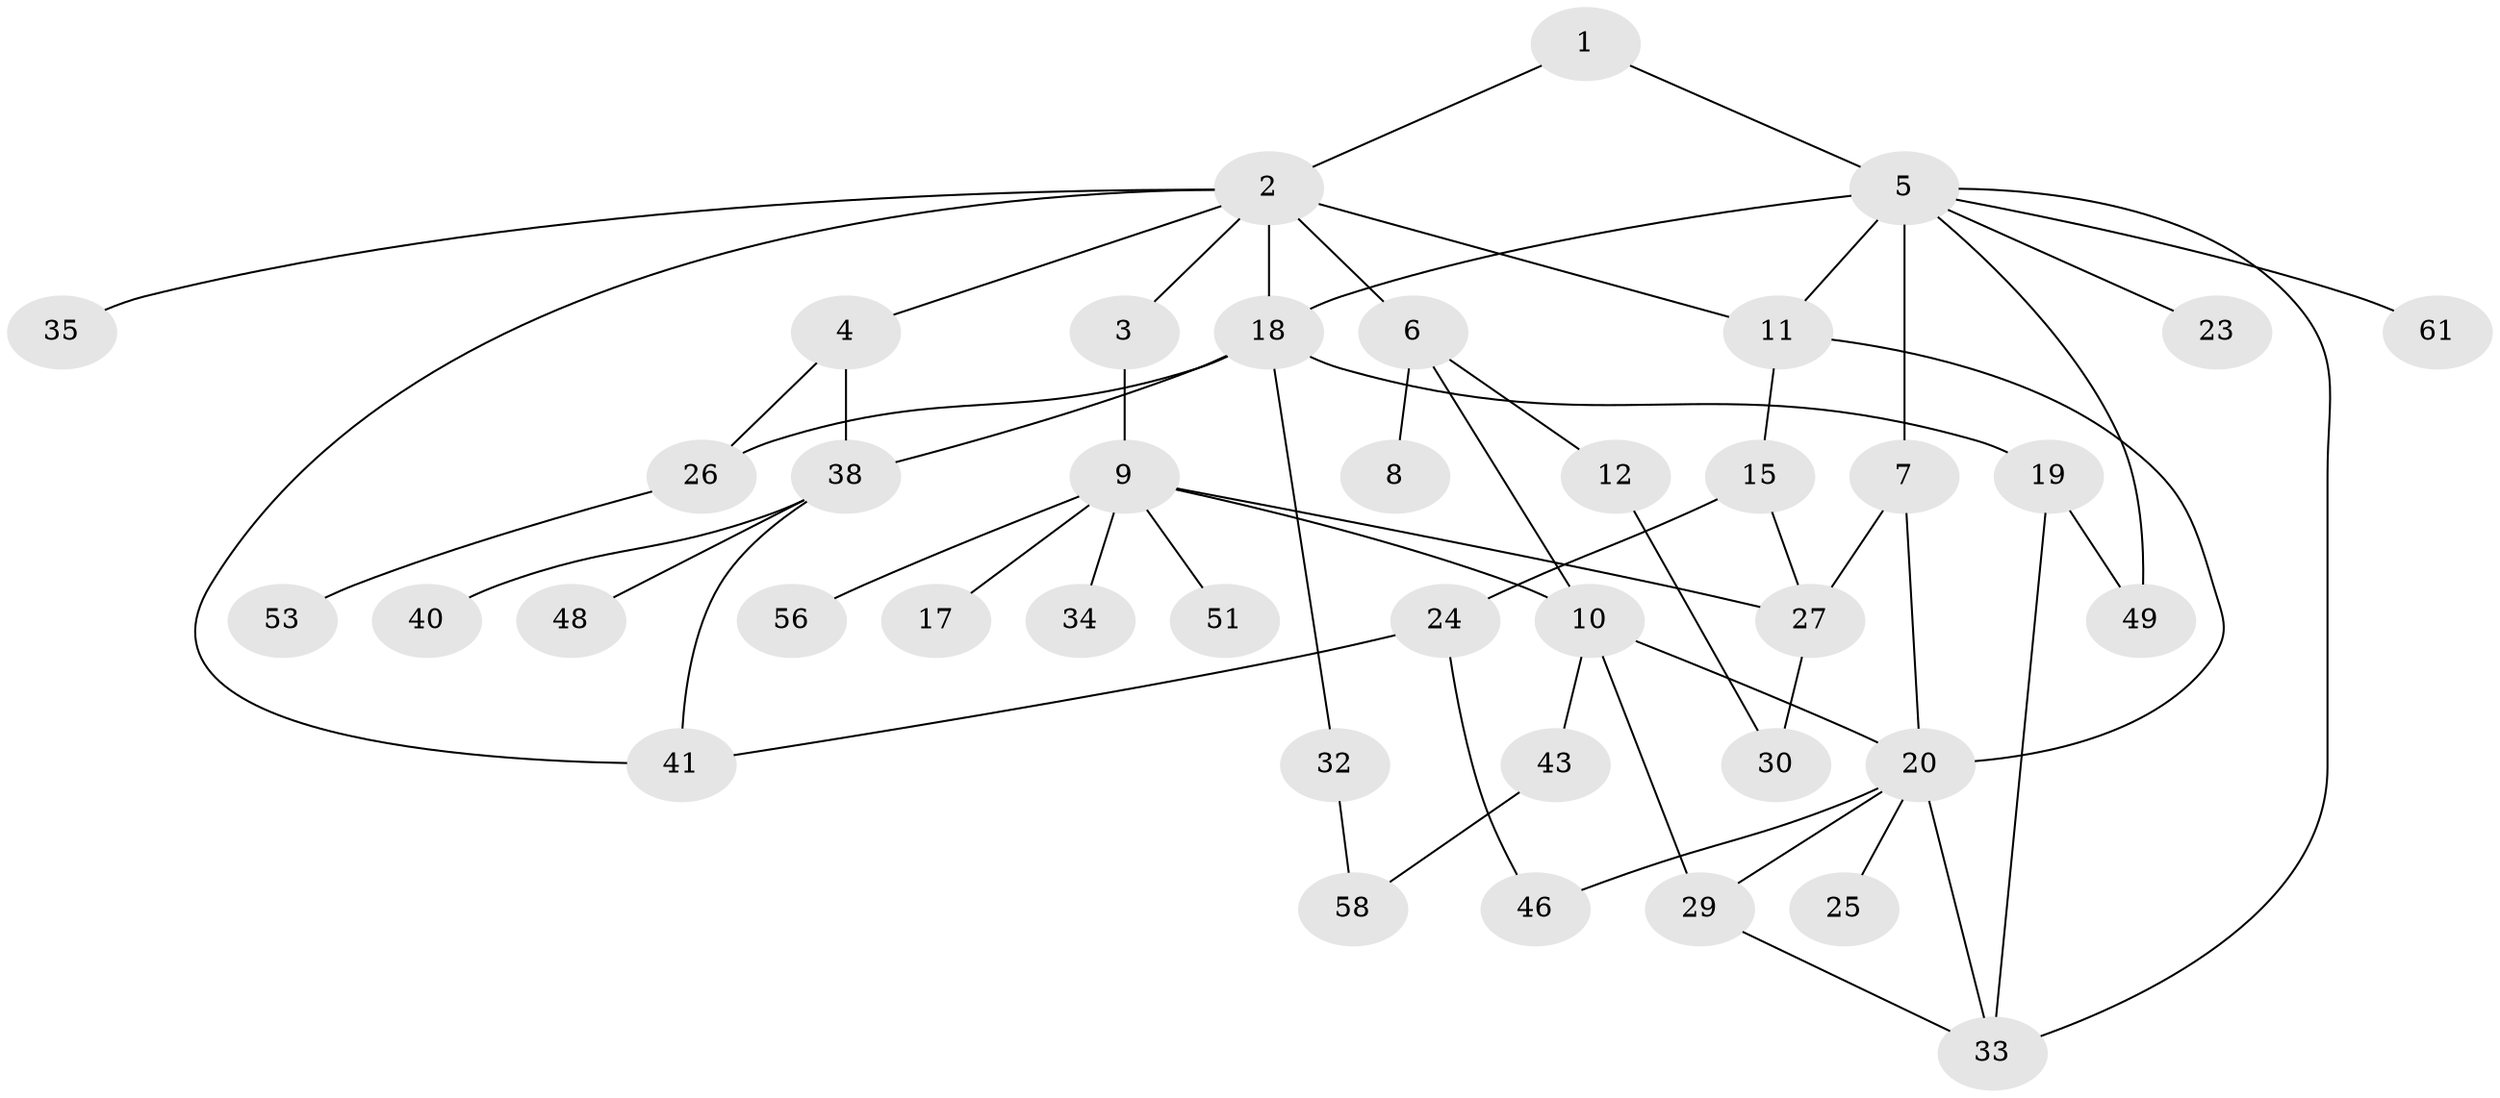 // Generated by graph-tools (version 1.1) at 2025/23/03/03/25 07:23:35]
// undirected, 40 vertices, 58 edges
graph export_dot {
graph [start="1"]
  node [color=gray90,style=filled];
  1;
  2 [super="+22"];
  3 [super="+52"];
  4 [super="+31"];
  5 [super="+16"];
  6 [super="+14"];
  7 [super="+37"];
  8;
  9 [super="+13"];
  10 [super="+21"];
  11 [super="+28"];
  12;
  15 [super="+63"];
  17;
  18 [super="+62"];
  19;
  20 [super="+36"];
  23;
  24 [super="+44"];
  25 [super="+50"];
  26 [super="+42"];
  27;
  29 [super="+59"];
  30 [super="+39"];
  32 [super="+54"];
  33 [super="+47"];
  34;
  35;
  38 [super="+60"];
  40;
  41 [super="+45"];
  43;
  46 [super="+57"];
  48;
  49;
  51;
  53 [super="+55"];
  56;
  58;
  61;
  1 -- 2;
  1 -- 5;
  2 -- 3;
  2 -- 4;
  2 -- 6 [weight=2];
  2 -- 35;
  2 -- 18;
  2 -- 41;
  2 -- 11;
  3 -- 9;
  4 -- 26;
  4 -- 38;
  5 -- 7 [weight=2];
  5 -- 11;
  5 -- 18;
  5 -- 33;
  5 -- 49;
  5 -- 23;
  5 -- 61;
  6 -- 8;
  6 -- 12;
  6 -- 10;
  7 -- 27;
  7 -- 20;
  9 -- 10;
  9 -- 27;
  9 -- 34;
  9 -- 51;
  9 -- 56;
  9 -- 17;
  10 -- 43;
  10 -- 20;
  10 -- 29;
  11 -- 15;
  11 -- 20;
  12 -- 30;
  15 -- 24;
  15 -- 27;
  18 -- 19;
  18 -- 26 [weight=2];
  18 -- 32;
  18 -- 38;
  19 -- 49;
  19 -- 33;
  20 -- 25;
  20 -- 46;
  20 -- 33;
  20 -- 29;
  24 -- 41;
  24 -- 46;
  26 -- 53;
  27 -- 30;
  29 -- 33;
  32 -- 58;
  38 -- 40;
  38 -- 48;
  38 -- 41;
  43 -- 58;
}
